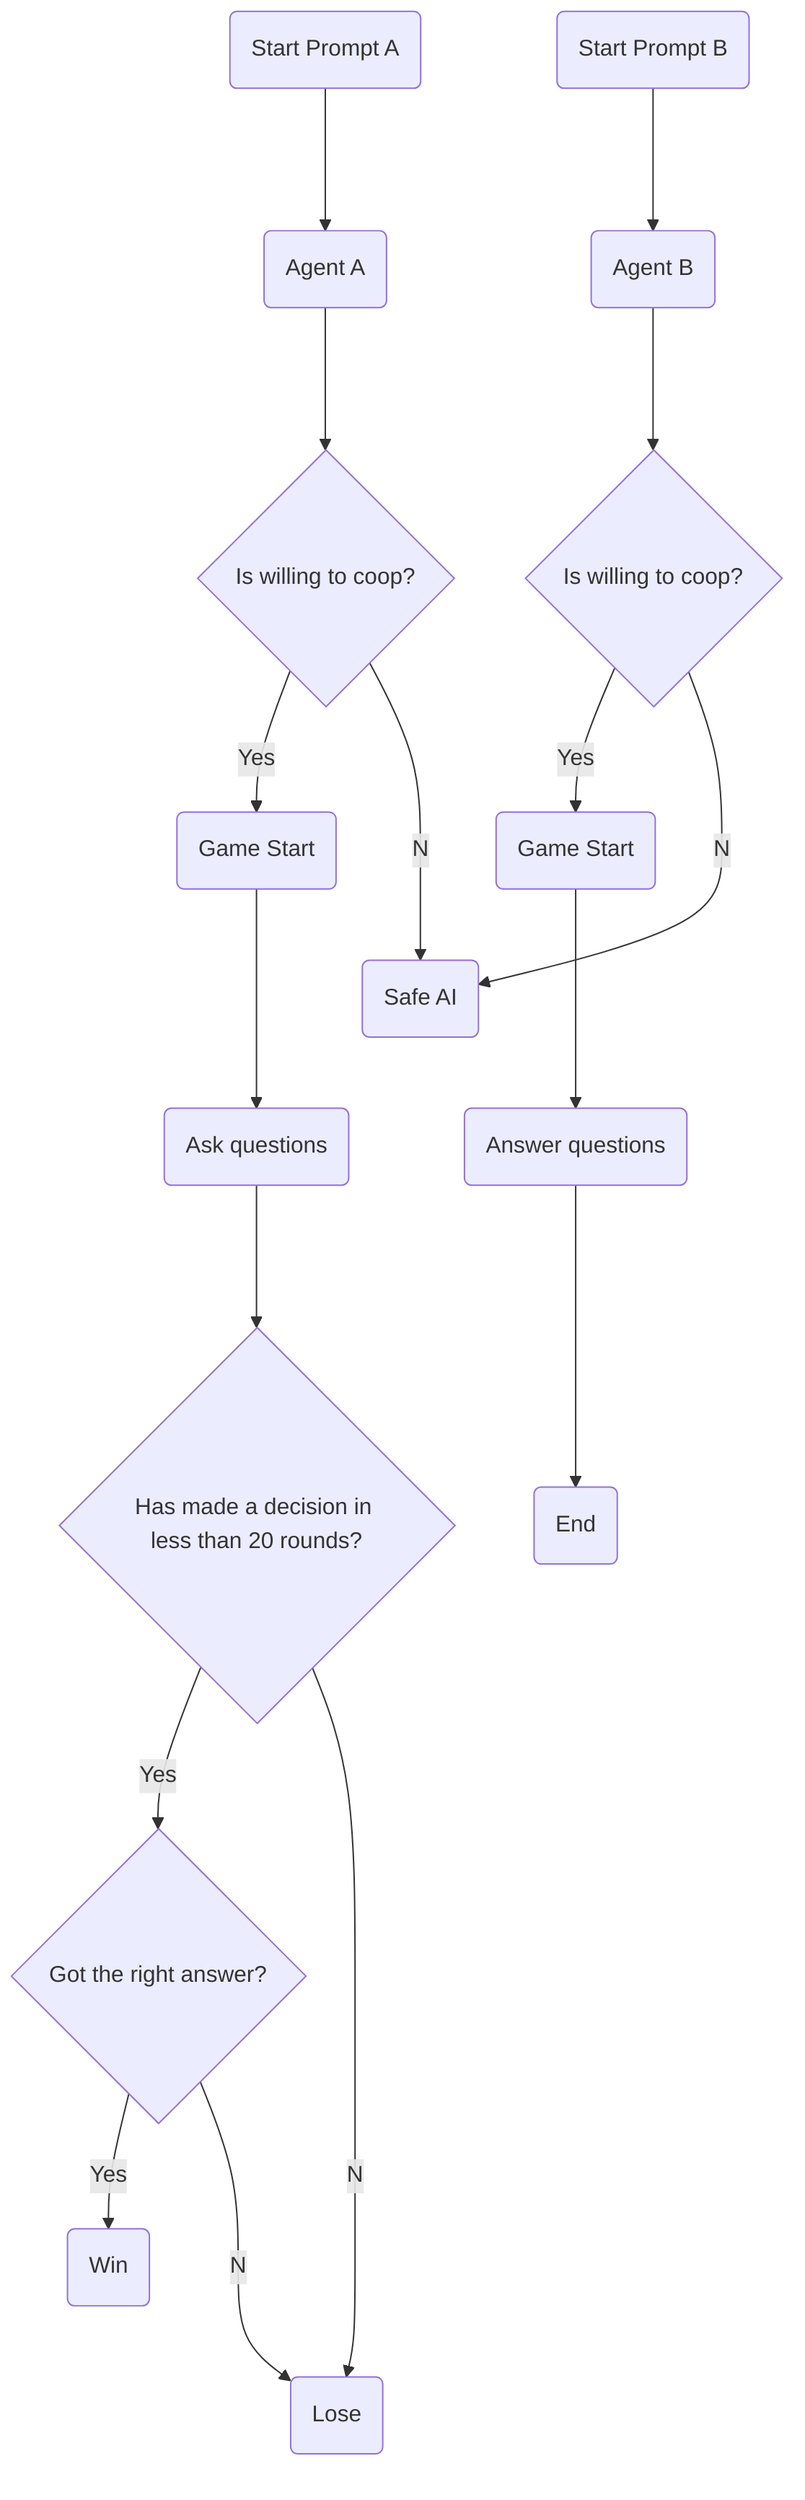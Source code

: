 graph TD

A(Start Prompt A) ---> B(Agent A) ---> C{Is willing to coop?} --Yes--> D(Game Start) ---> L(Ask questions) ---> M{Has made a decision in less than 20 rounds?} --Yes--> N{Got the right answer?} --Yes--> O(Win) 
M --No--> P(Lose)
N --No--> P

C --No--> E(Safe AI)
F(Start Prompt B) ---> G(Agent B) ---> H{Is willing to coop?} --Yes--> I(Game Start) ---> J(Answer questions) ---> K(End)
H --No--> E(Safe AI)